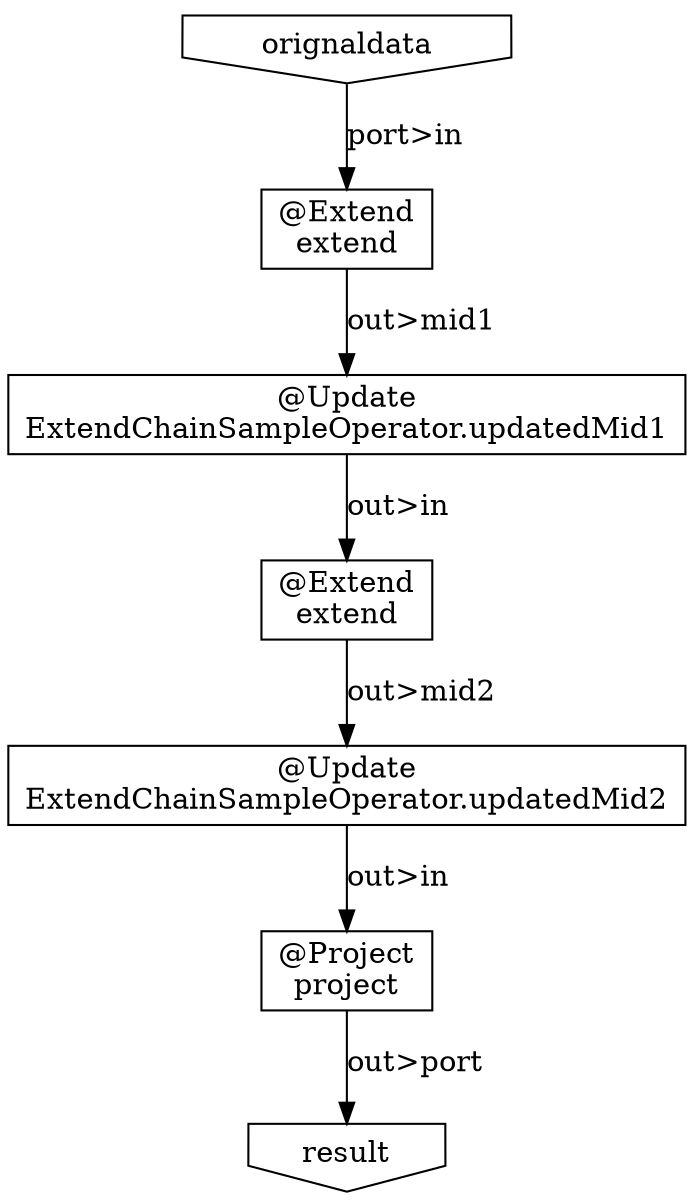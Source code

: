 digraph {
    "d36d46b3-f93d-4b59-b5a3-3557c06a2b96" [shape=box, label="@Project\nproject"];
    "b7a6f0f0-43da-4750-8869-14fcfbda12c3" [shape=invhouse, label="orignaldata"];
    "2019ed5e-7628-4a77-98cf-1201780a86fd" [shape=box, label="@Update\nExtendChainSampleOperator.updatedMid2"];
    "a4c04836-55d8-4400-8e90-575ecd083f57" [shape=box, label="@Extend\nextend"];
    "f7822737-81c2-4412-adab-ebb3bbdc7f61" [shape=box, label="@Extend\nextend"];
    "0f4e03c5-d844-49bb-8d75-f6ad2181d34f" [shape=invhouse, label="result"];
    "7a532a4e-1f37-402d-9ba8-d4fcb3e876fd" [shape=box, label="@Update\nExtendChainSampleOperator.updatedMid1"];
    "d36d46b3-f93d-4b59-b5a3-3557c06a2b96" -> "0f4e03c5-d844-49bb-8d75-f6ad2181d34f" [label="out>port"];
    "b7a6f0f0-43da-4750-8869-14fcfbda12c3" -> "a4c04836-55d8-4400-8e90-575ecd083f57" [label="port>in"];
    "2019ed5e-7628-4a77-98cf-1201780a86fd" -> "d36d46b3-f93d-4b59-b5a3-3557c06a2b96" [label="out>in"];
    "a4c04836-55d8-4400-8e90-575ecd083f57" -> "7a532a4e-1f37-402d-9ba8-d4fcb3e876fd" [label="out>mid1"];
    "f7822737-81c2-4412-adab-ebb3bbdc7f61" -> "2019ed5e-7628-4a77-98cf-1201780a86fd" [label="out>mid2"];
    "7a532a4e-1f37-402d-9ba8-d4fcb3e876fd" -> "f7822737-81c2-4412-adab-ebb3bbdc7f61" [label="out>in"];
}
